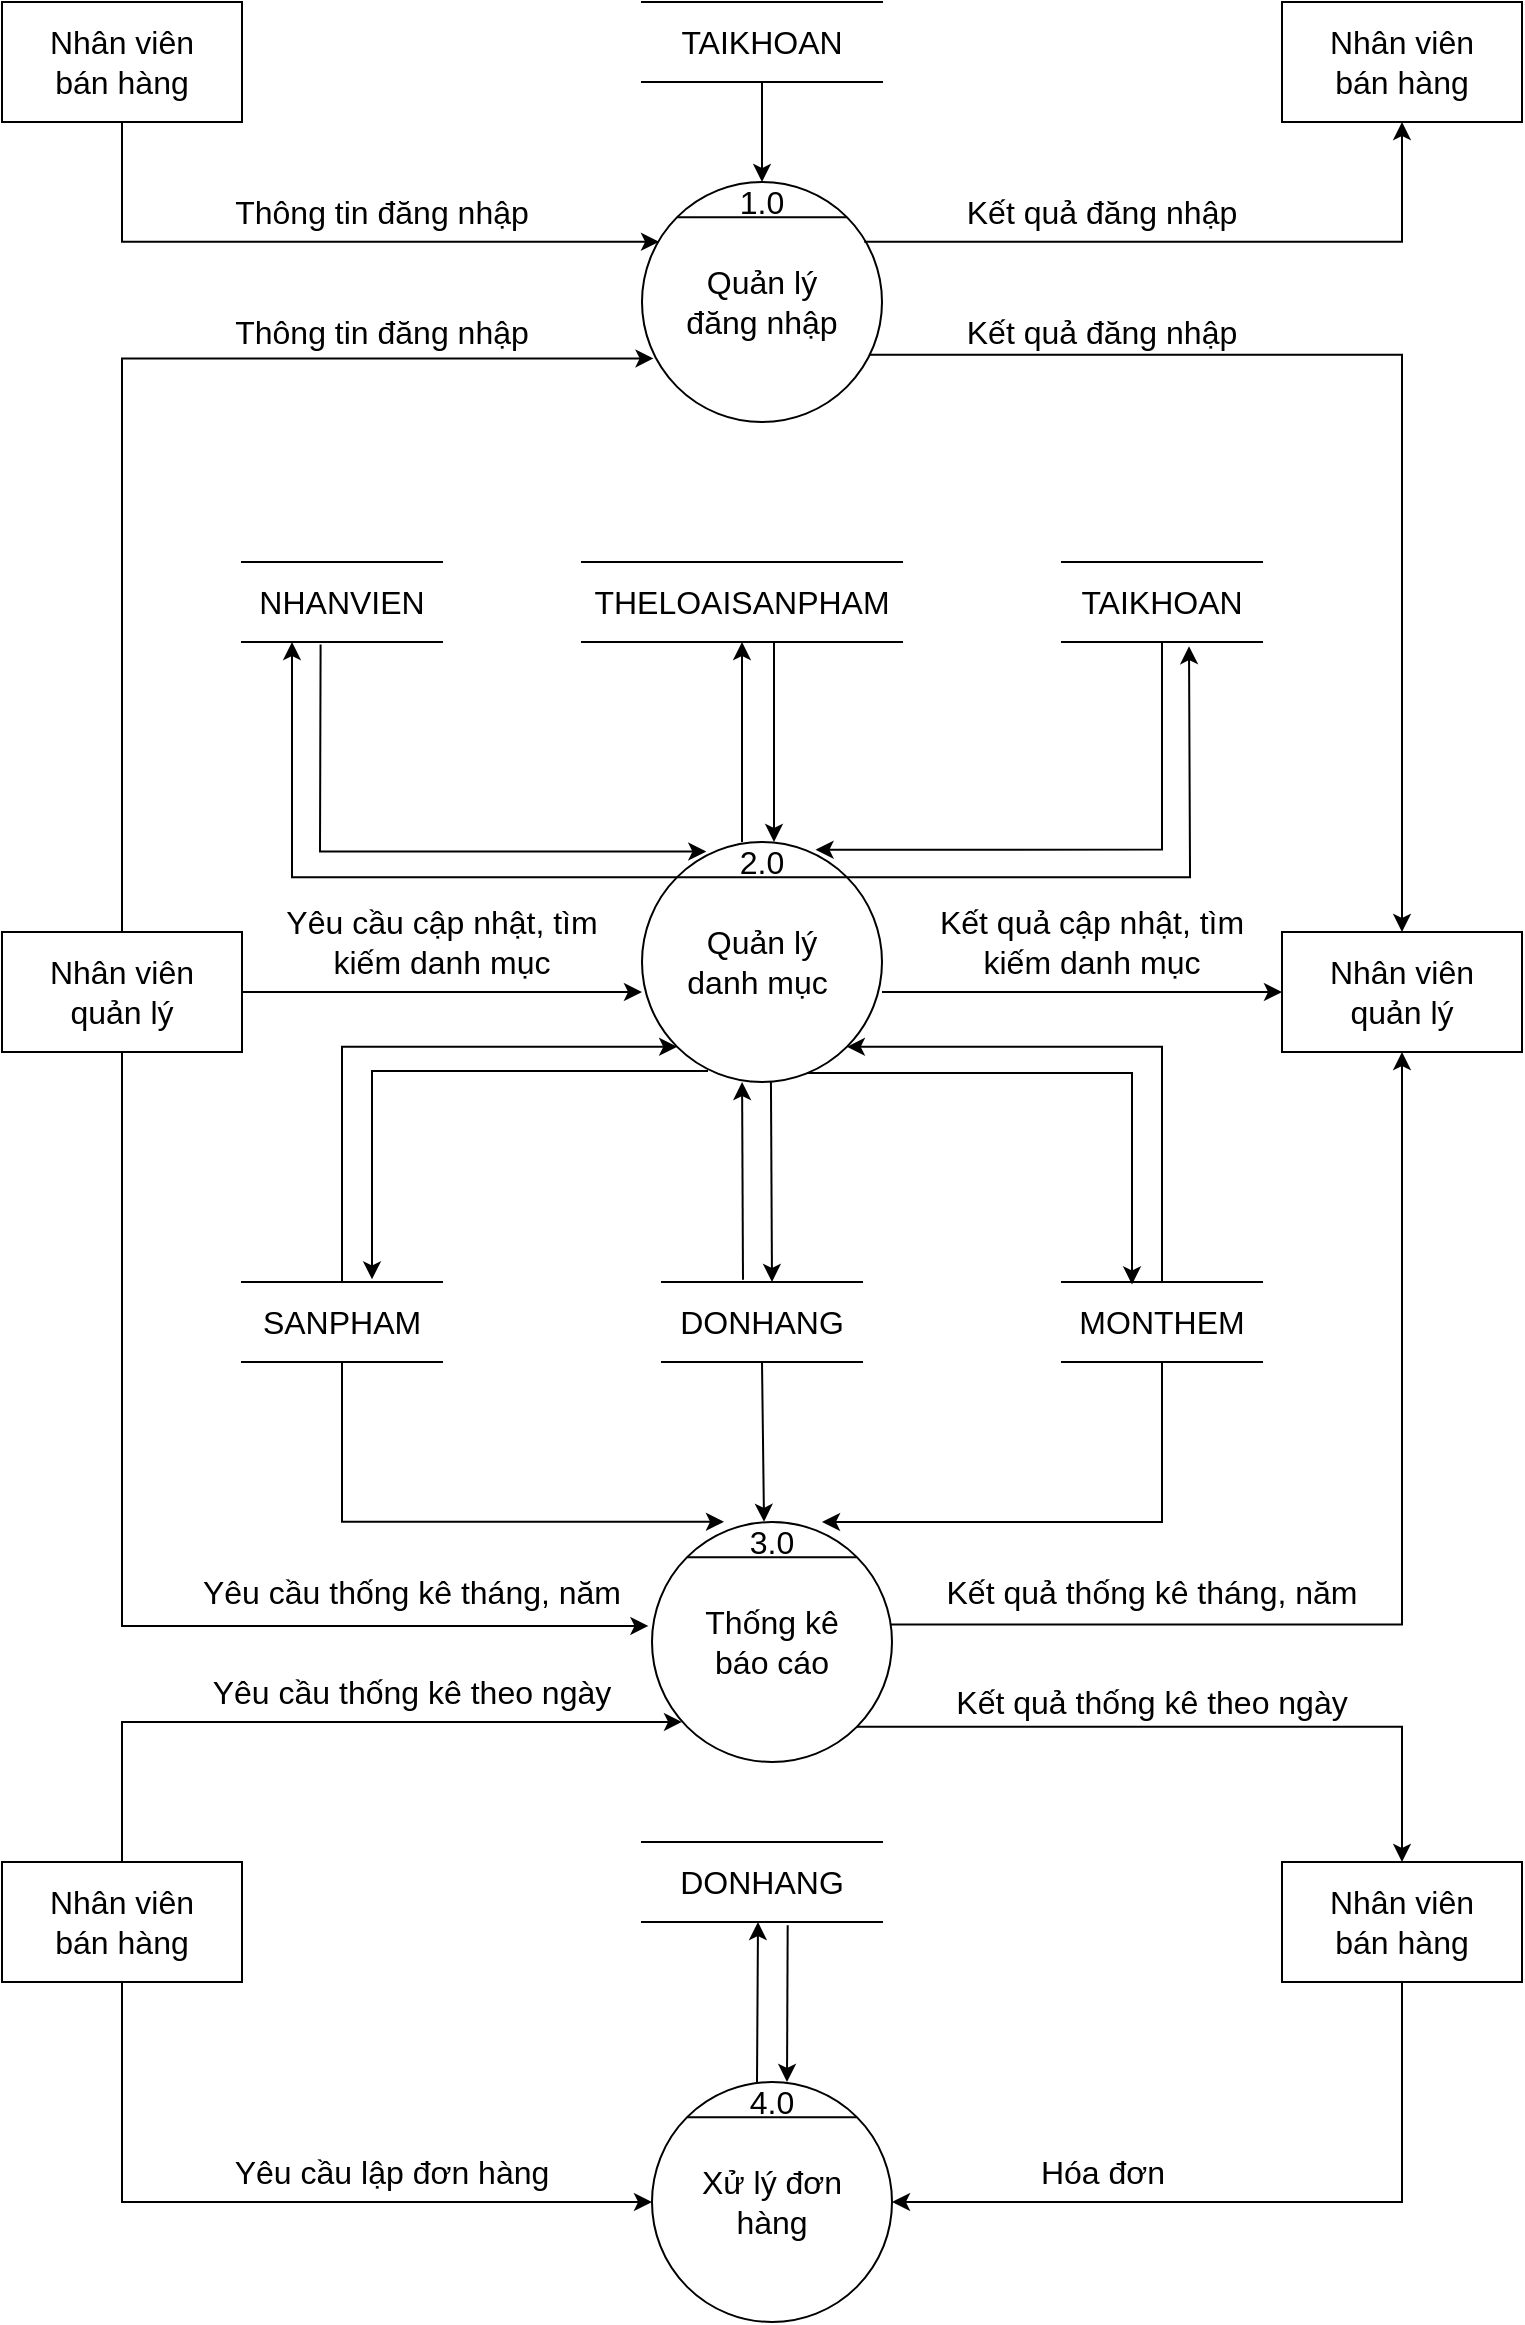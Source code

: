 <mxfile version="16.4.11" type="device"><diagram id="0b7PU651AEGNV6hzKzNl" name="Page-1"><mxGraphModel dx="2737" dy="2265" grid="1" gridSize="10" guides="1" tooltips="1" connect="1" arrows="1" fold="1" page="1" pageScale="1" pageWidth="850" pageHeight="1100" math="0" shadow="0"><root><mxCell id="0"/><mxCell id="1" parent="0"/><mxCell id="suI4mZwpkYAgML8HGDWm-1" value="" style="ellipse;whiteSpace=wrap;html=1;aspect=fixed;fontSize=16;" parent="1" vertex="1"><mxGeometry x="120" y="10" width="120" height="120" as="geometry"/></mxCell><mxCell id="suI4mZwpkYAgML8HGDWm-2" value="" style="endArrow=none;html=1;rounded=0;exitX=0;exitY=0;exitDx=0;exitDy=0;entryX=1;entryY=0;entryDx=0;entryDy=0;fontSize=16;" parent="1" source="suI4mZwpkYAgML8HGDWm-1" target="suI4mZwpkYAgML8HGDWm-1" edge="1"><mxGeometry width="50" height="50" relative="1" as="geometry"><mxPoint x="460" y="565" as="sourcePoint"/><mxPoint x="510" y="515" as="targetPoint"/></mxGeometry></mxCell><mxCell id="suI4mZwpkYAgML8HGDWm-3" value="&lt;span style=&quot;font-size: 16px;&quot;&gt;Quản lý đăng nhập&lt;/span&gt;" style="text;html=1;strokeColor=none;fillColor=none;align=center;verticalAlign=middle;whiteSpace=wrap;rounded=0;fontSize=16;" parent="1" vertex="1"><mxGeometry x="140" y="55" width="80" height="30" as="geometry"/></mxCell><mxCell id="suI4mZwpkYAgML8HGDWm-4" value="1.0" style="text;html=1;strokeColor=none;fillColor=none;align=center;verticalAlign=middle;whiteSpace=wrap;rounded=0;fontSize=16;" parent="1" vertex="1"><mxGeometry x="165" y="10" width="30" height="20" as="geometry"/></mxCell><mxCell id="suI4mZwpkYAgML8HGDWm-5" value="" style="rounded=0;whiteSpace=wrap;html=1;fontSize=16;" parent="1" vertex="1"><mxGeometry x="-200" y="385" width="120" height="60" as="geometry"/></mxCell><mxCell id="suI4mZwpkYAgML8HGDWm-6" value="&lt;font style=&quot;font-size: 16px;&quot;&gt;Nhân viên quản lý&lt;/font&gt;" style="text;html=1;strokeColor=none;fillColor=none;align=center;verticalAlign=middle;whiteSpace=wrap;rounded=0;fontSize=16;" parent="1" vertex="1"><mxGeometry x="-180" y="405" width="80" height="20" as="geometry"/></mxCell><mxCell id="suI4mZwpkYAgML8HGDWm-7" value="" style="ellipse;whiteSpace=wrap;html=1;aspect=fixed;fontSize=16;" parent="1" vertex="1"><mxGeometry x="120" y="340" width="120" height="120" as="geometry"/></mxCell><mxCell id="suI4mZwpkYAgML8HGDWm-8" value="" style="endArrow=none;html=1;rounded=0;exitX=0;exitY=0;exitDx=0;exitDy=0;entryX=1;entryY=0;entryDx=0;entryDy=0;fontSize=16;" parent="1" source="suI4mZwpkYAgML8HGDWm-7" target="suI4mZwpkYAgML8HGDWm-7" edge="1"><mxGeometry width="50" height="50" relative="1" as="geometry"><mxPoint x="460" y="895" as="sourcePoint"/><mxPoint x="510" y="845" as="targetPoint"/></mxGeometry></mxCell><mxCell id="suI4mZwpkYAgML8HGDWm-9" value="&lt;font style=&quot;font-size: 16px&quot;&gt;Quản lý danh mục&amp;nbsp;&lt;/font&gt;" style="text;html=1;strokeColor=none;fillColor=none;align=center;verticalAlign=middle;whiteSpace=wrap;rounded=0;fontSize=16;" parent="1" vertex="1"><mxGeometry x="140" y="385" width="80" height="30" as="geometry"/></mxCell><mxCell id="suI4mZwpkYAgML8HGDWm-10" value="2.0" style="text;html=1;strokeColor=none;fillColor=none;align=center;verticalAlign=middle;whiteSpace=wrap;rounded=0;fontSize=16;" parent="1" vertex="1"><mxGeometry x="165" y="340" width="30" height="20" as="geometry"/></mxCell><mxCell id="suI4mZwpkYAgML8HGDWm-11" value="" style="ellipse;whiteSpace=wrap;html=1;aspect=fixed;fontSize=16;" parent="1" vertex="1"><mxGeometry x="125" y="960" width="120" height="120" as="geometry"/></mxCell><mxCell id="suI4mZwpkYAgML8HGDWm-12" value="" style="endArrow=none;html=1;rounded=0;exitX=0;exitY=0;exitDx=0;exitDy=0;entryX=1;entryY=0;entryDx=0;entryDy=0;fontSize=16;" parent="1" source="suI4mZwpkYAgML8HGDWm-11" target="suI4mZwpkYAgML8HGDWm-11" edge="1"><mxGeometry width="50" height="50" relative="1" as="geometry"><mxPoint x="465" y="1515" as="sourcePoint"/><mxPoint x="515" y="1465" as="targetPoint"/></mxGeometry></mxCell><mxCell id="suI4mZwpkYAgML8HGDWm-13" value="&lt;font style=&quot;font-size: 16px&quot;&gt;Xử lý đơn hàng&lt;/font&gt;" style="text;html=1;strokeColor=none;fillColor=none;align=center;verticalAlign=middle;whiteSpace=wrap;rounded=0;fontSize=16;" parent="1" vertex="1"><mxGeometry x="145" y="1005" width="80" height="30" as="geometry"/></mxCell><mxCell id="suI4mZwpkYAgML8HGDWm-14" value="4.0" style="text;html=1;strokeColor=none;fillColor=none;align=center;verticalAlign=middle;whiteSpace=wrap;rounded=0;fontSize=16;" parent="1" vertex="1"><mxGeometry x="170" y="960" width="30" height="20" as="geometry"/></mxCell><mxCell id="suI4mZwpkYAgML8HGDWm-15" value="" style="ellipse;whiteSpace=wrap;html=1;aspect=fixed;fontSize=16;" parent="1" vertex="1"><mxGeometry x="125" y="680" width="120" height="120" as="geometry"/></mxCell><mxCell id="suI4mZwpkYAgML8HGDWm-16" value="" style="endArrow=none;html=1;rounded=0;exitX=0;exitY=0;exitDx=0;exitDy=0;entryX=1;entryY=0;entryDx=0;entryDy=0;fontSize=16;" parent="1" source="suI4mZwpkYAgML8HGDWm-15" target="suI4mZwpkYAgML8HGDWm-15" edge="1"><mxGeometry width="50" height="50" relative="1" as="geometry"><mxPoint x="465" y="1235" as="sourcePoint"/><mxPoint x="515" y="1185" as="targetPoint"/></mxGeometry></mxCell><mxCell id="suI4mZwpkYAgML8HGDWm-17" value="&lt;font style=&quot;font-size: 16px&quot;&gt;Thống kê báo cáo&lt;br style=&quot;font-size: 16px&quot;&gt;&lt;/font&gt;" style="text;html=1;strokeColor=none;fillColor=none;align=center;verticalAlign=middle;whiteSpace=wrap;rounded=0;fontSize=16;" parent="1" vertex="1"><mxGeometry x="145" y="725" width="80" height="30" as="geometry"/></mxCell><mxCell id="suI4mZwpkYAgML8HGDWm-18" value="3.0" style="text;html=1;strokeColor=none;fillColor=none;align=center;verticalAlign=middle;whiteSpace=wrap;rounded=0;fontSize=16;" parent="1" vertex="1"><mxGeometry x="170" y="680" width="30" height="20" as="geometry"/></mxCell><mxCell id="suI4mZwpkYAgML8HGDWm-163" value="" style="edgeStyle=elbowEdgeStyle;elbow=horizontal;endArrow=classic;html=1;rounded=0;fontSize=16;exitX=0.5;exitY=0;exitDx=0;exitDy=0;entryX=0.048;entryY=0.735;entryDx=0;entryDy=0;entryPerimeter=0;" parent="1" source="suI4mZwpkYAgML8HGDWm-5" target="suI4mZwpkYAgML8HGDWm-1" edge="1"><mxGeometry width="50" height="50" relative="1" as="geometry"><mxPoint x="250" y="230" as="sourcePoint"/><mxPoint x="140" y="120" as="targetPoint"/><Array as="points"><mxPoint x="-140" y="240"/></Array></mxGeometry></mxCell><mxCell id="suI4mZwpkYAgML8HGDWm-165" value="Thông tin đăng nhập" style="text;html=1;strokeColor=none;fillColor=none;align=center;verticalAlign=middle;whiteSpace=wrap;rounded=0;fontSize=16;" parent="1" vertex="1"><mxGeometry x="-90" y="70" width="160" height="30" as="geometry"/></mxCell><mxCell id="suI4mZwpkYAgML8HGDWm-167" value="" style="rounded=0;whiteSpace=wrap;html=1;fontSize=16;" parent="1" vertex="1"><mxGeometry x="-200" y="-80" width="120" height="60" as="geometry"/></mxCell><mxCell id="suI4mZwpkYAgML8HGDWm-168" value="&lt;font style=&quot;font-size: 16px&quot;&gt;Nhân viên bán hàng&lt;/font&gt;" style="text;html=1;strokeColor=none;fillColor=none;align=center;verticalAlign=middle;whiteSpace=wrap;rounded=0;fontSize=16;" parent="1" vertex="1"><mxGeometry x="-180" y="-60" width="80" height="20" as="geometry"/></mxCell><mxCell id="suI4mZwpkYAgML8HGDWm-169" value="" style="edgeStyle=elbowEdgeStyle;elbow=horizontal;endArrow=classic;html=1;rounded=0;fontSize=16;exitX=0.5;exitY=1;exitDx=0;exitDy=0;entryX=0.071;entryY=0.249;entryDx=0;entryDy=0;entryPerimeter=0;" parent="1" source="suI4mZwpkYAgML8HGDWm-167" target="suI4mZwpkYAgML8HGDWm-1" edge="1"><mxGeometry width="50" height="50" relative="1" as="geometry"><mxPoint x="190" y="20" as="sourcePoint"/><mxPoint x="240" y="-30" as="targetPoint"/><Array as="points"><mxPoint x="-140" y="10"/></Array></mxGeometry></mxCell><mxCell id="suI4mZwpkYAgML8HGDWm-172" value="Thông tin đăng nhập" style="text;html=1;strokeColor=none;fillColor=none;align=center;verticalAlign=middle;whiteSpace=wrap;rounded=0;fontSize=16;" parent="1" vertex="1"><mxGeometry x="-90" y="10" width="160" height="30" as="geometry"/></mxCell><mxCell id="suI4mZwpkYAgML8HGDWm-174" value="" style="rounded=0;whiteSpace=wrap;html=1;fontSize=16;" parent="1" vertex="1"><mxGeometry x="440" y="-80" width="120" height="60" as="geometry"/></mxCell><mxCell id="suI4mZwpkYAgML8HGDWm-175" value="&lt;font style=&quot;font-size: 16px&quot;&gt;Nhân viên bán hàng&lt;/font&gt;" style="text;html=1;strokeColor=none;fillColor=none;align=center;verticalAlign=middle;whiteSpace=wrap;rounded=0;fontSize=16;" parent="1" vertex="1"><mxGeometry x="460" y="-60" width="80" height="20" as="geometry"/></mxCell><mxCell id="suI4mZwpkYAgML8HGDWm-176" value="" style="rounded=0;whiteSpace=wrap;html=1;fontSize=16;" parent="1" vertex="1"><mxGeometry x="440" y="385" width="120" height="60" as="geometry"/></mxCell><mxCell id="suI4mZwpkYAgML8HGDWm-177" value="&lt;font style=&quot;font-size: 16px&quot;&gt;Nhân viên quản lý&lt;/font&gt;" style="text;html=1;strokeColor=none;fillColor=none;align=center;verticalAlign=middle;whiteSpace=wrap;rounded=0;fontSize=16;" parent="1" vertex="1"><mxGeometry x="460" y="405" width="80" height="20" as="geometry"/></mxCell><mxCell id="suI4mZwpkYAgML8HGDWm-178" value="" style="edgeStyle=elbowEdgeStyle;elbow=horizontal;endArrow=classic;html=1;rounded=0;fontSize=16;exitX=0.926;exitY=0.249;exitDx=0;exitDy=0;exitPerimeter=0;entryX=0.5;entryY=1;entryDx=0;entryDy=0;" parent="1" source="suI4mZwpkYAgML8HGDWm-1" target="suI4mZwpkYAgML8HGDWm-174" edge="1"><mxGeometry width="50" height="50" relative="1" as="geometry"><mxPoint x="285" y="25.12" as="sourcePoint"/><mxPoint x="549" y="-17" as="targetPoint"/><Array as="points"><mxPoint x="500" y="20"/></Array></mxGeometry></mxCell><mxCell id="suI4mZwpkYAgML8HGDWm-179" value="Kết quả đăng nhập" style="text;html=1;strokeColor=none;fillColor=none;align=center;verticalAlign=middle;whiteSpace=wrap;rounded=0;fontSize=16;" parent="1" vertex="1"><mxGeometry x="270" y="10" width="160" height="30" as="geometry"/></mxCell><mxCell id="suI4mZwpkYAgML8HGDWm-181" value="" style="edgeStyle=elbowEdgeStyle;elbow=horizontal;endArrow=classic;html=1;rounded=0;fontSize=16;entryX=0.5;entryY=0;entryDx=0;entryDy=0;exitX=0.95;exitY=0.72;exitDx=0;exitDy=0;exitPerimeter=0;" parent="1" source="suI4mZwpkYAgML8HGDWm-1" target="suI4mZwpkYAgML8HGDWm-176" edge="1"><mxGeometry width="50" height="50" relative="1" as="geometry"><mxPoint x="190" y="280" as="sourcePoint"/><mxPoint x="240" y="230" as="targetPoint"/><Array as="points"><mxPoint x="500" y="240"/></Array></mxGeometry></mxCell><mxCell id="suI4mZwpkYAgML8HGDWm-182" value="Kết quả đăng nhập" style="text;html=1;strokeColor=none;fillColor=none;align=center;verticalAlign=middle;whiteSpace=wrap;rounded=0;fontSize=16;" parent="1" vertex="1"><mxGeometry x="270" y="70" width="160" height="30" as="geometry"/></mxCell><mxCell id="suI4mZwpkYAgML8HGDWm-183" value="TAIKHOAN" style="shape=partialRectangle;whiteSpace=wrap;html=1;left=0;right=0;fillColor=none;fontSize=16;" parent="1" vertex="1"><mxGeometry x="120" y="-80" width="120" height="40" as="geometry"/></mxCell><mxCell id="suI4mZwpkYAgML8HGDWm-184" value="" style="endArrow=classic;html=1;rounded=0;fontSize=16;entryX=0.5;entryY=0;entryDx=0;entryDy=0;" parent="1" target="suI4mZwpkYAgML8HGDWm-4" edge="1"><mxGeometry width="50" height="50" relative="1" as="geometry"><mxPoint x="180" y="-40" as="sourcePoint"/><mxPoint x="150" y="-70" as="targetPoint"/></mxGeometry></mxCell><mxCell id="suI4mZwpkYAgML8HGDWm-185" value="THELOAISANPHAM" style="shape=partialRectangle;whiteSpace=wrap;html=1;left=0;right=0;fillColor=none;fontSize=16;" parent="1" vertex="1"><mxGeometry x="90" y="200" width="160" height="40" as="geometry"/></mxCell><mxCell id="suI4mZwpkYAgML8HGDWm-186" value="SANPHAM" style="shape=partialRectangle;whiteSpace=wrap;html=1;left=0;right=0;fillColor=none;fontSize=16;" parent="1" vertex="1"><mxGeometry x="-80" y="560" width="100" height="40" as="geometry"/></mxCell><mxCell id="suI4mZwpkYAgML8HGDWm-187" value="DONHANG" style="shape=partialRectangle;whiteSpace=wrap;html=1;left=0;right=0;fillColor=none;fontSize=16;" parent="1" vertex="1"><mxGeometry x="130" y="560" width="100" height="40" as="geometry"/></mxCell><mxCell id="suI4mZwpkYAgML8HGDWm-188" value="MONTHEM" style="shape=partialRectangle;whiteSpace=wrap;html=1;left=0;right=0;fillColor=none;fontSize=16;" parent="1" vertex="1"><mxGeometry x="330" y="560" width="100" height="40" as="geometry"/></mxCell><mxCell id="suI4mZwpkYAgML8HGDWm-189" value="NHANVIEN" style="shape=partialRectangle;whiteSpace=wrap;html=1;left=0;right=0;fillColor=none;fontSize=16;" parent="1" vertex="1"><mxGeometry x="-80" y="200" width="100" height="40" as="geometry"/></mxCell><mxCell id="suI4mZwpkYAgML8HGDWm-190" value="TAIKHOAN" style="shape=partialRectangle;whiteSpace=wrap;html=1;left=0;right=0;fillColor=none;fontSize=16;" parent="1" vertex="1"><mxGeometry x="330" y="200" width="100" height="40" as="geometry"/></mxCell><mxCell id="suI4mZwpkYAgML8HGDWm-203" value="" style="endArrow=classic;html=1;rounded=0;fontSize=16;exitX=1;exitY=0.5;exitDx=0;exitDy=0;" parent="1" source="suI4mZwpkYAgML8HGDWm-5" edge="1"><mxGeometry width="50" height="50" relative="1" as="geometry"><mxPoint x="150" y="370" as="sourcePoint"/><mxPoint x="120" y="415" as="targetPoint"/></mxGeometry></mxCell><mxCell id="suI4mZwpkYAgML8HGDWm-205" value="Yêu cầu cập nhật, tìm kiếm danh mục" style="text;html=1;strokeColor=none;fillColor=none;align=center;verticalAlign=middle;whiteSpace=wrap;rounded=0;fontSize=16;" parent="1" vertex="1"><mxGeometry x="-60" y="375" width="160" height="30" as="geometry"/></mxCell><mxCell id="suI4mZwpkYAgML8HGDWm-206" value="" style="endArrow=classic;html=1;rounded=0;fontSize=16;exitX=1;exitY=0.5;exitDx=0;exitDy=0;" parent="1" edge="1"><mxGeometry width="50" height="50" relative="1" as="geometry"><mxPoint x="240" y="415" as="sourcePoint"/><mxPoint x="440" y="415" as="targetPoint"/></mxGeometry></mxCell><mxCell id="suI4mZwpkYAgML8HGDWm-207" value="Kết quả cập nhật, tìm kiếm danh mục" style="text;html=1;strokeColor=none;fillColor=none;align=center;verticalAlign=middle;whiteSpace=wrap;rounded=0;fontSize=16;" parent="1" vertex="1"><mxGeometry x="265" y="375" width="160" height="30" as="geometry"/></mxCell><mxCell id="suI4mZwpkYAgML8HGDWm-208" value="" style="endArrow=classic;html=1;rounded=0;fontSize=16;entryX=0.5;entryY=1;entryDx=0;entryDy=0;" parent="1" target="suI4mZwpkYAgML8HGDWm-185" edge="1"><mxGeometry width="50" height="50" relative="1" as="geometry"><mxPoint x="170" y="340" as="sourcePoint"/><mxPoint x="90" y="270" as="targetPoint"/></mxGeometry></mxCell><mxCell id="suI4mZwpkYAgML8HGDWm-209" value="" style="endArrow=classic;html=1;rounded=0;fontSize=16;" parent="1" edge="1"><mxGeometry width="50" height="50" relative="1" as="geometry"><mxPoint x="186" y="240" as="sourcePoint"/><mxPoint x="186" y="340" as="targetPoint"/></mxGeometry></mxCell><mxCell id="suI4mZwpkYAgML8HGDWm-210" value="" style="endArrow=classic;html=1;rounded=0;fontSize=16;entryX=0.417;entryY=1;entryDx=0;entryDy=0;entryPerimeter=0;exitX=0.405;exitY=-0.029;exitDx=0;exitDy=0;exitPerimeter=0;" parent="1" source="suI4mZwpkYAgML8HGDWm-187" target="suI4mZwpkYAgML8HGDWm-7" edge="1"><mxGeometry width="50" height="50" relative="1" as="geometry"><mxPoint x="160" y="560" as="sourcePoint"/><mxPoint x="160.0" y="455.32" as="targetPoint"/></mxGeometry></mxCell><mxCell id="suI4mZwpkYAgML8HGDWm-211" value="" style="endArrow=classic;html=1;rounded=0;fontSize=16;exitX=0.597;exitY=1.052;exitDx=0;exitDy=0;exitPerimeter=0;" parent="1" edge="1"><mxGeometry width="50" height="50" relative="1" as="geometry"><mxPoint x="184.47" y="460.0" as="sourcePoint"/><mxPoint x="185" y="560" as="targetPoint"/></mxGeometry></mxCell><mxCell id="suI4mZwpkYAgML8HGDWm-212" value="" style="edgeStyle=segmentEdgeStyle;endArrow=classic;html=1;rounded=0;fontSize=16;entryX=0.25;entryY=1;entryDx=0;entryDy=0;exitX=0;exitY=0;exitDx=0;exitDy=0;" parent="1" source="suI4mZwpkYAgML8HGDWm-7" target="suI4mZwpkYAgML8HGDWm-189" edge="1"><mxGeometry width="50" height="50" relative="1" as="geometry"><mxPoint x="50" y="400" as="sourcePoint"/><mxPoint x="100" y="350" as="targetPoint"/></mxGeometry></mxCell><mxCell id="suI4mZwpkYAgML8HGDWm-214" value="" style="edgeStyle=elbowEdgeStyle;elbow=horizontal;endArrow=classic;html=1;rounded=0;fontSize=16;exitX=0.393;exitY=1.03;exitDx=0;exitDy=0;exitPerimeter=0;entryX=0.268;entryY=0.04;entryDx=0;entryDy=0;entryPerimeter=0;" parent="1" source="suI4mZwpkYAgML8HGDWm-189" target="suI4mZwpkYAgML8HGDWm-7" edge="1"><mxGeometry width="50" height="50" relative="1" as="geometry"><mxPoint x="50" y="400" as="sourcePoint"/><mxPoint x="100" y="350" as="targetPoint"/><Array as="points"><mxPoint x="-41" y="310"/></Array></mxGeometry></mxCell><mxCell id="suI4mZwpkYAgML8HGDWm-215" value="" style="edgeStyle=segmentEdgeStyle;endArrow=classic;html=1;rounded=0;fontSize=16;exitX=0.5;exitY=1;exitDx=0;exitDy=0;entryX=0.723;entryY=0.032;entryDx=0;entryDy=0;entryPerimeter=0;" parent="1" source="suI4mZwpkYAgML8HGDWm-190" target="suI4mZwpkYAgML8HGDWm-7" edge="1"><mxGeometry width="50" height="50" relative="1" as="geometry"><mxPoint x="50" y="400" as="sourcePoint"/><mxPoint x="100" y="350" as="targetPoint"/><Array as="points"><mxPoint x="380" y="344"/></Array></mxGeometry></mxCell><mxCell id="suI4mZwpkYAgML8HGDWm-216" value="" style="edgeStyle=segmentEdgeStyle;endArrow=classic;html=1;rounded=0;fontSize=16;exitX=1;exitY=0;exitDx=0;exitDy=0;entryX=0.635;entryY=1.052;entryDx=0;entryDy=0;entryPerimeter=0;" parent="1" source="suI4mZwpkYAgML8HGDWm-7" target="suI4mZwpkYAgML8HGDWm-190" edge="1"><mxGeometry width="50" height="50" relative="1" as="geometry"><mxPoint x="390" y="250" as="sourcePoint"/><mxPoint x="216.76" y="353.84" as="targetPoint"/><Array as="points"><mxPoint x="394" y="358"/><mxPoint x="394" y="354"/></Array></mxGeometry></mxCell><mxCell id="suI4mZwpkYAgML8HGDWm-217" value="" style="edgeStyle=elbowEdgeStyle;elbow=horizontal;endArrow=classic;html=1;rounded=0;fontSize=16;exitX=0.5;exitY=0;exitDx=0;exitDy=0;entryX=0;entryY=1;entryDx=0;entryDy=0;" parent="1" source="suI4mZwpkYAgML8HGDWm-186" target="suI4mZwpkYAgML8HGDWm-7" edge="1"><mxGeometry width="50" height="50" relative="1" as="geometry"><mxPoint x="-30.7" y="251.2" as="sourcePoint"/><mxPoint x="162.16" y="354.8" as="targetPoint"/><Array as="points"><mxPoint x="-30" y="442"/></Array></mxGeometry></mxCell><mxCell id="suI4mZwpkYAgML8HGDWm-218" value="" style="edgeStyle=elbowEdgeStyle;elbow=horizontal;endArrow=classic;html=1;rounded=0;fontSize=16;entryX=0.648;entryY=-0.033;entryDx=0;entryDy=0;entryPerimeter=0;exitX=0.275;exitY=0.954;exitDx=0;exitDy=0;exitPerimeter=0;" parent="1" source="suI4mZwpkYAgML8HGDWm-7" target="suI4mZwpkYAgML8HGDWm-186" edge="1"><mxGeometry width="50" height="50" relative="1" as="geometry"><mxPoint x="160" y="455" as="sourcePoint"/><mxPoint x="120" y="540" as="targetPoint"/><Array as="points"><mxPoint x="-15" y="510"/></Array></mxGeometry></mxCell><mxCell id="suI4mZwpkYAgML8HGDWm-219" value="" style="edgeStyle=elbowEdgeStyle;elbow=horizontal;endArrow=classic;html=1;rounded=0;fontSize=16;entryX=0.35;entryY=0.031;entryDx=0;entryDy=0;entryPerimeter=0;exitX=0.687;exitY=0.962;exitDx=0;exitDy=0;exitPerimeter=0;" parent="1" source="suI4mZwpkYAgML8HGDWm-7" target="suI4mZwpkYAgML8HGDWm-188" edge="1"><mxGeometry width="50" height="50" relative="1" as="geometry"><mxPoint x="170" y="465" as="sourcePoint"/><mxPoint x="-5.2" y="568.68" as="targetPoint"/><Array as="points"><mxPoint x="365" y="510"/></Array></mxGeometry></mxCell><mxCell id="suI4mZwpkYAgML8HGDWm-220" value="" style="edgeStyle=elbowEdgeStyle;elbow=horizontal;endArrow=classic;html=1;rounded=0;fontSize=16;exitX=0.5;exitY=0;exitDx=0;exitDy=0;entryX=1;entryY=1;entryDx=0;entryDy=0;" parent="1" source="suI4mZwpkYAgML8HGDWm-188" target="suI4mZwpkYAgML8HGDWm-7" edge="1"><mxGeometry width="50" height="50" relative="1" as="geometry"><mxPoint x="320" y="587.57" as="sourcePoint"/><mxPoint x="487.574" y="469.996" as="targetPoint"/><Array as="points"><mxPoint x="380" y="490"/></Array></mxGeometry></mxCell><mxCell id="suI4mZwpkYAgML8HGDWm-221" value="" style="edgeStyle=segmentEdgeStyle;endArrow=classic;html=1;rounded=0;fontSize=16;exitX=0.5;exitY=1;exitDx=0;exitDy=0;entryX=0.3;entryY=-0.001;entryDx=0;entryDy=0;entryPerimeter=0;" parent="1" source="suI4mZwpkYAgML8HGDWm-186" target="suI4mZwpkYAgML8HGDWm-15" edge="1"><mxGeometry width="50" height="50" relative="1" as="geometry"><mxPoint x="260" y="600" as="sourcePoint"/><mxPoint x="310" y="550" as="targetPoint"/><Array as="points"><mxPoint x="-30" y="680"/></Array></mxGeometry></mxCell><mxCell id="suI4mZwpkYAgML8HGDWm-222" value="" style="edgeStyle=segmentEdgeStyle;endArrow=classic;html=1;rounded=0;fontSize=16;exitX=0.5;exitY=1;exitDx=0;exitDy=0;" parent="1" source="suI4mZwpkYAgML8HGDWm-188" edge="1"><mxGeometry width="50" height="50" relative="1" as="geometry"><mxPoint x="-20" y="610" as="sourcePoint"/><mxPoint x="210" y="680" as="targetPoint"/><Array as="points"><mxPoint x="380" y="680"/></Array></mxGeometry></mxCell><mxCell id="suI4mZwpkYAgML8HGDWm-224" value="" style="endArrow=classic;html=1;rounded=0;fontSize=16;exitX=0.5;exitY=1;exitDx=0;exitDy=0;entryX=0.367;entryY=-0.005;entryDx=0;entryDy=0;entryPerimeter=0;" parent="1" source="suI4mZwpkYAgML8HGDWm-187" target="suI4mZwpkYAgML8HGDWm-18" edge="1"><mxGeometry width="50" height="50" relative="1" as="geometry"><mxPoint x="260" y="600" as="sourcePoint"/><mxPoint x="310" y="550" as="targetPoint"/></mxGeometry></mxCell><mxCell id="suI4mZwpkYAgML8HGDWm-225" value="" style="edgeStyle=elbowEdgeStyle;elbow=horizontal;endArrow=classic;html=1;rounded=0;fontSize=16;exitX=0.5;exitY=1;exitDx=0;exitDy=0;entryX=-0.015;entryY=0.433;entryDx=0;entryDy=0;entryPerimeter=0;" parent="1" source="suI4mZwpkYAgML8HGDWm-5" target="suI4mZwpkYAgML8HGDWm-15" edge="1"><mxGeometry width="50" height="50" relative="1" as="geometry"><mxPoint x="420" y="710" as="sourcePoint"/><mxPoint x="470" y="660" as="targetPoint"/><Array as="points"><mxPoint x="-140" y="620"/></Array></mxGeometry></mxCell><mxCell id="suI4mZwpkYAgML8HGDWm-226" value="Yêu cầu thống kê tháng, năm" style="text;html=1;strokeColor=none;fillColor=none;align=center;verticalAlign=middle;whiteSpace=wrap;rounded=0;fontSize=16;" parent="1" vertex="1"><mxGeometry x="-110" y="700" width="230" height="30" as="geometry"/></mxCell><mxCell id="suI4mZwpkYAgML8HGDWm-227" value="" style="edgeStyle=elbowEdgeStyle;elbow=horizontal;endArrow=classic;html=1;rounded=0;fontSize=16;entryX=0.5;entryY=1;entryDx=0;entryDy=0;exitX=0.992;exitY=0.427;exitDx=0;exitDy=0;exitPerimeter=0;" parent="1" target="suI4mZwpkYAgML8HGDWm-176" edge="1" source="suI4mZwpkYAgML8HGDWm-15"><mxGeometry width="50" height="50" relative="1" as="geometry"><mxPoint x="250" y="740" as="sourcePoint"/><mxPoint x="470" y="660" as="targetPoint"/><Array as="points"><mxPoint x="500" y="620"/></Array></mxGeometry></mxCell><mxCell id="suI4mZwpkYAgML8HGDWm-228" value="Kết quả thống kê tháng, năm" style="text;html=1;strokeColor=none;fillColor=none;align=center;verticalAlign=middle;whiteSpace=wrap;rounded=0;fontSize=16;" parent="1" vertex="1"><mxGeometry x="265" y="700" width="220" height="30" as="geometry"/></mxCell><mxCell id="OcZL_Y1cl0UItEaepBk6-1" value="" style="rounded=0;whiteSpace=wrap;html=1;fontSize=16;" vertex="1" parent="1"><mxGeometry x="-200" y="850" width="120" height="60" as="geometry"/></mxCell><mxCell id="OcZL_Y1cl0UItEaepBk6-2" value="&lt;font style=&quot;font-size: 16px&quot;&gt;Nhân viên bán hàng&lt;/font&gt;" style="text;html=1;strokeColor=none;fillColor=none;align=center;verticalAlign=middle;whiteSpace=wrap;rounded=0;fontSize=16;" vertex="1" parent="1"><mxGeometry x="-180" y="870" width="80" height="20" as="geometry"/></mxCell><mxCell id="OcZL_Y1cl0UItEaepBk6-3" value="" style="rounded=0;whiteSpace=wrap;html=1;fontSize=16;" vertex="1" parent="1"><mxGeometry x="440" y="850" width="120" height="60" as="geometry"/></mxCell><mxCell id="OcZL_Y1cl0UItEaepBk6-4" value="&lt;font style=&quot;font-size: 16px&quot;&gt;Nhân viên bán hàng&lt;/font&gt;" style="text;html=1;strokeColor=none;fillColor=none;align=center;verticalAlign=middle;whiteSpace=wrap;rounded=0;fontSize=16;" vertex="1" parent="1"><mxGeometry x="460" y="870" width="80" height="20" as="geometry"/></mxCell><mxCell id="OcZL_Y1cl0UItEaepBk6-5" value="" style="edgeStyle=segmentEdgeStyle;endArrow=classic;html=1;rounded=0;fontSize=16;exitX=0.5;exitY=0;exitDx=0;exitDy=0;entryX=0.125;entryY=0.833;entryDx=0;entryDy=0;entryPerimeter=0;" edge="1" parent="1" source="OcZL_Y1cl0UItEaepBk6-1" target="suI4mZwpkYAgML8HGDWm-15"><mxGeometry width="50" height="50" relative="1" as="geometry"><mxPoint x="220" y="910" as="sourcePoint"/><mxPoint x="128" y="780" as="targetPoint"/><Array as="points"><mxPoint x="-140" y="780"/></Array></mxGeometry></mxCell><mxCell id="OcZL_Y1cl0UItEaepBk6-6" value="Yêu cầu thống kê theo ngày" style="text;html=1;strokeColor=none;fillColor=none;align=center;verticalAlign=middle;whiteSpace=wrap;rounded=0;fontSize=16;" vertex="1" parent="1"><mxGeometry x="-110" y="750" width="230" height="30" as="geometry"/></mxCell><mxCell id="OcZL_Y1cl0UItEaepBk6-7" value="" style="edgeStyle=elbowEdgeStyle;elbow=horizontal;endArrow=classic;html=1;rounded=0;fontSize=16;exitX=1;exitY=1;exitDx=0;exitDy=0;entryX=0.5;entryY=0;entryDx=0;entryDy=0;" edge="1" parent="1" source="suI4mZwpkYAgML8HGDWm-15" target="OcZL_Y1cl0UItEaepBk6-3"><mxGeometry width="50" height="50" relative="1" as="geometry"><mxPoint x="220" y="710" as="sourcePoint"/><mxPoint x="270" y="660" as="targetPoint"/><Array as="points"><mxPoint x="500" y="820"/></Array></mxGeometry></mxCell><mxCell id="OcZL_Y1cl0UItEaepBk6-8" value="Kết quả thống kê theo ngày" style="text;html=1;strokeColor=none;fillColor=none;align=center;verticalAlign=middle;whiteSpace=wrap;rounded=0;fontSize=16;" vertex="1" parent="1"><mxGeometry x="265" y="755" width="220" height="30" as="geometry"/></mxCell><mxCell id="OcZL_Y1cl0UItEaepBk6-9" value="DONHANG" style="shape=partialRectangle;whiteSpace=wrap;html=1;left=0;right=0;fillColor=none;fontSize=16;" vertex="1" parent="1"><mxGeometry x="120" y="840" width="120" height="40" as="geometry"/></mxCell><mxCell id="OcZL_Y1cl0UItEaepBk6-10" value="" style="edgeStyle=segmentEdgeStyle;endArrow=classic;html=1;rounded=0;fontSize=16;exitX=0.5;exitY=1;exitDx=0;exitDy=0;entryX=0;entryY=0.5;entryDx=0;entryDy=0;" edge="1" parent="1" source="OcZL_Y1cl0UItEaepBk6-1" target="suI4mZwpkYAgML8HGDWm-11"><mxGeometry width="50" height="50" relative="1" as="geometry"><mxPoint x="-90" y="960" as="sourcePoint"/><mxPoint x="270" y="960" as="targetPoint"/><Array as="points"><mxPoint x="-140" y="1020"/></Array></mxGeometry></mxCell><mxCell id="OcZL_Y1cl0UItEaepBk6-11" value="" style="edgeStyle=segmentEdgeStyle;endArrow=classic;html=1;rounded=0;fontSize=16;exitX=0.5;exitY=1;exitDx=0;exitDy=0;entryX=1;entryY=0.5;entryDx=0;entryDy=0;" edge="1" parent="1" source="OcZL_Y1cl0UItEaepBk6-3" target="suI4mZwpkYAgML8HGDWm-11"><mxGeometry width="50" height="50" relative="1" as="geometry"><mxPoint x="-130" y="920" as="sourcePoint"/><mxPoint x="135" y="1030" as="targetPoint"/><Array as="points"><mxPoint x="500" y="1020"/></Array></mxGeometry></mxCell><mxCell id="OcZL_Y1cl0UItEaepBk6-12" value="Yêu cầu lập đơn hàng" style="text;html=1;strokeColor=none;fillColor=none;align=center;verticalAlign=middle;whiteSpace=wrap;rounded=0;fontSize=16;" vertex="1" parent="1"><mxGeometry x="-90" y="990" width="170" height="30" as="geometry"/></mxCell><mxCell id="OcZL_Y1cl0UItEaepBk6-13" value="Hóa đơn" style="text;html=1;strokeColor=none;fillColor=none;align=center;verticalAlign=middle;whiteSpace=wrap;rounded=0;fontSize=16;" vertex="1" parent="1"><mxGeometry x="302.5" y="990" width="95" height="30" as="geometry"/></mxCell><mxCell id="OcZL_Y1cl0UItEaepBk6-14" value="" style="endArrow=classic;html=1;rounded=0;fontSize=16;exitX=0.25;exitY=0;exitDx=0;exitDy=0;" edge="1" parent="1" source="suI4mZwpkYAgML8HGDWm-14"><mxGeometry width="50" height="50" relative="1" as="geometry"><mxPoint x="220" y="870" as="sourcePoint"/><mxPoint x="178" y="880" as="targetPoint"/></mxGeometry></mxCell><mxCell id="OcZL_Y1cl0UItEaepBk6-15" value="" style="endArrow=classic;html=1;rounded=0;fontSize=16;exitX=0.607;exitY=1.04;exitDx=0;exitDy=0;exitPerimeter=0;entryX=0.75;entryY=0;entryDx=0;entryDy=0;" edge="1" parent="1" source="OcZL_Y1cl0UItEaepBk6-9" target="suI4mZwpkYAgML8HGDWm-14"><mxGeometry width="50" height="50" relative="1" as="geometry"><mxPoint x="174" y="973.24" as="sourcePoint"/><mxPoint x="174" y="890" as="targetPoint"/></mxGeometry></mxCell></root></mxGraphModel></diagram></mxfile>
